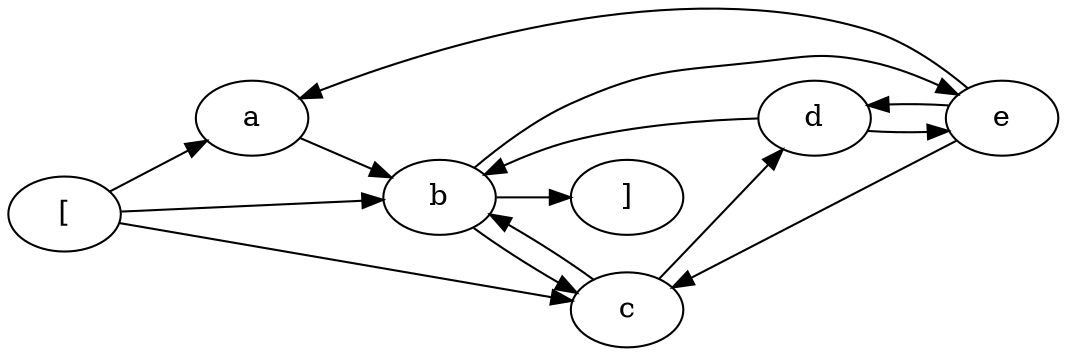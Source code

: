digraph G {
rankdir = LR
label = "";
esg0_vertex0 -> esg0_vertex1;
esg0_vertex0 -> esg0_vertex2;
esg0_vertex0 -> esg0_vertex3;
esg0_vertex2 -> esg0_vertex6;
esg0_vertex1 -> esg0_vertex2;
esg0_vertex2 -> esg0_vertex3;
esg0_vertex2 -> esg0_vertex5;
esg0_vertex3 -> esg0_vertex2;
esg0_vertex3 -> esg0_vertex4;
esg0_vertex4 -> esg0_vertex2;
esg0_vertex4 -> esg0_vertex5;
esg0_vertex5 -> esg0_vertex1;
esg0_vertex5 -> esg0_vertex3;
esg0_vertex5 -> esg0_vertex4;
esg0_vertex0 [label = "["]
esg0_vertex1 [label = "a"]
esg0_vertex2 [label = "b"]
esg0_vertex3 [label = "c"]
esg0_vertex6 [label = "]"]
esg0_vertex5 [label = "e"]
esg0_vertex4 [label = "d"]
}
